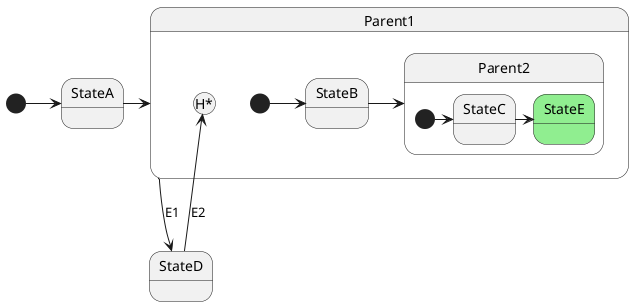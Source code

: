 @startuml

[*] -> StateA
StateA -> Parent1

state Parent1 {
    [*] -> StateB
    StateB -> Parent2

    state Parent2 {
        state StateE #LightGreen

        [*] -> StateC
        StateC -> StateE
    }
}

StateD -up-> Parent1[H*]: E2
Parent1 -down-> StateD: E1

@enduml